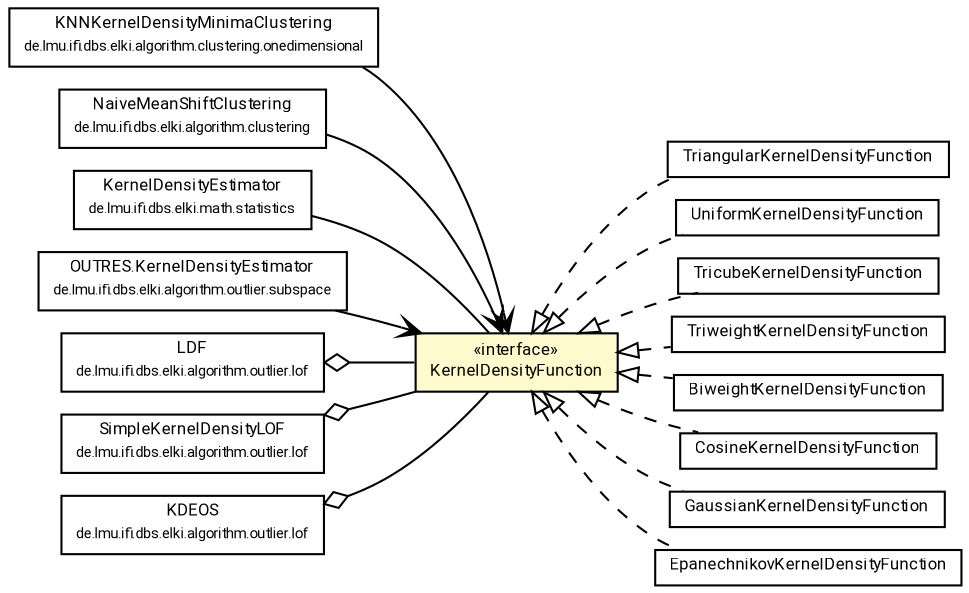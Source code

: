 #!/usr/local/bin/dot
#
# Class diagram 
# Generated by UMLGraph version R5_7_2-60-g0e99a6 (http://www.spinellis.gr/umlgraph/)
#

digraph G {
	graph [fontnames="svg"]
	edge [fontname="Roboto",fontsize=7,labelfontname="Roboto",labelfontsize=7,color="black"];
	node [fontname="Roboto",fontcolor="black",fontsize=8,shape=plaintext,margin=0,width=0,height=0];
	nodesep=0.15;
	ranksep=0.25;
	rankdir=LR;
	// de.lmu.ifi.dbs.elki.algorithm.clustering.onedimensional.KNNKernelDensityMinimaClustering<V extends de.lmu.ifi.dbs.elki.data.NumberVector>
	c5950377 [label=<<table title="de.lmu.ifi.dbs.elki.algorithm.clustering.onedimensional.KNNKernelDensityMinimaClustering" border="0" cellborder="1" cellspacing="0" cellpadding="2" href="../../../algorithm/clustering/onedimensional/KNNKernelDensityMinimaClustering.html" target="_parent">
		<tr><td><table border="0" cellspacing="0" cellpadding="1">
		<tr><td align="center" balign="center"> <font face="Roboto">KNNKernelDensityMinimaClustering</font> </td></tr>
		<tr><td align="center" balign="center"> <font face="Roboto" point-size="7.0">de.lmu.ifi.dbs.elki.algorithm.clustering.onedimensional</font> </td></tr>
		</table></td></tr>
		</table>>, URL="../../../algorithm/clustering/onedimensional/KNNKernelDensityMinimaClustering.html"];
	// de.lmu.ifi.dbs.elki.algorithm.clustering.NaiveMeanShiftClustering<V extends de.lmu.ifi.dbs.elki.data.NumberVector>
	c5950461 [label=<<table title="de.lmu.ifi.dbs.elki.algorithm.clustering.NaiveMeanShiftClustering" border="0" cellborder="1" cellspacing="0" cellpadding="2" href="../../../algorithm/clustering/NaiveMeanShiftClustering.html" target="_parent">
		<tr><td><table border="0" cellspacing="0" cellpadding="1">
		<tr><td align="center" balign="center"> <font face="Roboto">NaiveMeanShiftClustering</font> </td></tr>
		<tr><td align="center" balign="center"> <font face="Roboto" point-size="7.0">de.lmu.ifi.dbs.elki.algorithm.clustering</font> </td></tr>
		</table></td></tr>
		</table>>, URL="../../../algorithm/clustering/NaiveMeanShiftClustering.html"];
	// de.lmu.ifi.dbs.elki.math.statistics.kernelfunctions.TriangularKernelDensityFunction
	c5951090 [label=<<table title="de.lmu.ifi.dbs.elki.math.statistics.kernelfunctions.TriangularKernelDensityFunction" border="0" cellborder="1" cellspacing="0" cellpadding="2" href="TriangularKernelDensityFunction.html" target="_parent">
		<tr><td><table border="0" cellspacing="0" cellpadding="1">
		<tr><td align="center" balign="center"> <font face="Roboto">TriangularKernelDensityFunction</font> </td></tr>
		</table></td></tr>
		</table>>, URL="TriangularKernelDensityFunction.html"];
	// de.lmu.ifi.dbs.elki.math.statistics.kernelfunctions.UniformKernelDensityFunction
	c5951092 [label=<<table title="de.lmu.ifi.dbs.elki.math.statistics.kernelfunctions.UniformKernelDensityFunction" border="0" cellborder="1" cellspacing="0" cellpadding="2" href="UniformKernelDensityFunction.html" target="_parent">
		<tr><td><table border="0" cellspacing="0" cellpadding="1">
		<tr><td align="center" balign="center"> <font face="Roboto">UniformKernelDensityFunction</font> </td></tr>
		</table></td></tr>
		</table>>, URL="UniformKernelDensityFunction.html"];
	// de.lmu.ifi.dbs.elki.math.statistics.kernelfunctions.TricubeKernelDensityFunction
	c5951094 [label=<<table title="de.lmu.ifi.dbs.elki.math.statistics.kernelfunctions.TricubeKernelDensityFunction" border="0" cellborder="1" cellspacing="0" cellpadding="2" href="TricubeKernelDensityFunction.html" target="_parent">
		<tr><td><table border="0" cellspacing="0" cellpadding="1">
		<tr><td align="center" balign="center"> <font face="Roboto">TricubeKernelDensityFunction</font> </td></tr>
		</table></td></tr>
		</table>>, URL="TricubeKernelDensityFunction.html"];
	// de.lmu.ifi.dbs.elki.math.statistics.kernelfunctions.TriweightKernelDensityFunction
	c5951096 [label=<<table title="de.lmu.ifi.dbs.elki.math.statistics.kernelfunctions.TriweightKernelDensityFunction" border="0" cellborder="1" cellspacing="0" cellpadding="2" href="TriweightKernelDensityFunction.html" target="_parent">
		<tr><td><table border="0" cellspacing="0" cellpadding="1">
		<tr><td align="center" balign="center"> <font face="Roboto">TriweightKernelDensityFunction</font> </td></tr>
		</table></td></tr>
		</table>>, URL="TriweightKernelDensityFunction.html"];
	// de.lmu.ifi.dbs.elki.math.statistics.kernelfunctions.BiweightKernelDensityFunction
	c5951098 [label=<<table title="de.lmu.ifi.dbs.elki.math.statistics.kernelfunctions.BiweightKernelDensityFunction" border="0" cellborder="1" cellspacing="0" cellpadding="2" href="BiweightKernelDensityFunction.html" target="_parent">
		<tr><td><table border="0" cellspacing="0" cellpadding="1">
		<tr><td align="center" balign="center"> <font face="Roboto">BiweightKernelDensityFunction</font> </td></tr>
		</table></td></tr>
		</table>>, URL="BiweightKernelDensityFunction.html"];
	// de.lmu.ifi.dbs.elki.math.statistics.kernelfunctions.CosineKernelDensityFunction
	c5951100 [label=<<table title="de.lmu.ifi.dbs.elki.math.statistics.kernelfunctions.CosineKernelDensityFunction" border="0" cellborder="1" cellspacing="0" cellpadding="2" href="CosineKernelDensityFunction.html" target="_parent">
		<tr><td><table border="0" cellspacing="0" cellpadding="1">
		<tr><td align="center" balign="center"> <font face="Roboto">CosineKernelDensityFunction</font> </td></tr>
		</table></td></tr>
		</table>>, URL="CosineKernelDensityFunction.html"];
	// de.lmu.ifi.dbs.elki.math.statistics.kernelfunctions.GaussianKernelDensityFunction
	c5951102 [label=<<table title="de.lmu.ifi.dbs.elki.math.statistics.kernelfunctions.GaussianKernelDensityFunction" border="0" cellborder="1" cellspacing="0" cellpadding="2" href="GaussianKernelDensityFunction.html" target="_parent">
		<tr><td><table border="0" cellspacing="0" cellpadding="1">
		<tr><td align="center" balign="center"> <font face="Roboto">GaussianKernelDensityFunction</font> </td></tr>
		</table></td></tr>
		</table>>, URL="GaussianKernelDensityFunction.html"];
	// de.lmu.ifi.dbs.elki.math.statistics.kernelfunctions.KernelDensityFunction
	c5951104 [label=<<table title="de.lmu.ifi.dbs.elki.math.statistics.kernelfunctions.KernelDensityFunction" border="0" cellborder="1" cellspacing="0" cellpadding="2" bgcolor="lemonChiffon" href="KernelDensityFunction.html" target="_parent">
		<tr><td><table border="0" cellspacing="0" cellpadding="1">
		<tr><td align="center" balign="center"> &#171;interface&#187; </td></tr>
		<tr><td align="center" balign="center"> <font face="Roboto">KernelDensityFunction</font> </td></tr>
		</table></td></tr>
		</table>>, URL="KernelDensityFunction.html"];
	// de.lmu.ifi.dbs.elki.math.statistics.kernelfunctions.EpanechnikovKernelDensityFunction
	c5951105 [label=<<table title="de.lmu.ifi.dbs.elki.math.statistics.kernelfunctions.EpanechnikovKernelDensityFunction" border="0" cellborder="1" cellspacing="0" cellpadding="2" href="EpanechnikovKernelDensityFunction.html" target="_parent">
		<tr><td><table border="0" cellspacing="0" cellpadding="1">
		<tr><td align="center" balign="center"> <font face="Roboto">EpanechnikovKernelDensityFunction</font> </td></tr>
		</table></td></tr>
		</table>>, URL="EpanechnikovKernelDensityFunction.html"];
	// de.lmu.ifi.dbs.elki.math.statistics.KernelDensityEstimator
	c5951117 [label=<<table title="de.lmu.ifi.dbs.elki.math.statistics.KernelDensityEstimator" border="0" cellborder="1" cellspacing="0" cellpadding="2" href="../KernelDensityEstimator.html" target="_parent">
		<tr><td><table border="0" cellspacing="0" cellpadding="1">
		<tr><td align="center" balign="center"> <font face="Roboto">KernelDensityEstimator</font> </td></tr>
		<tr><td align="center" balign="center"> <font face="Roboto" point-size="7.0">de.lmu.ifi.dbs.elki.math.statistics</font> </td></tr>
		</table></td></tr>
		</table>>, URL="../KernelDensityEstimator.html"];
	// de.lmu.ifi.dbs.elki.algorithm.outlier.subspace.OUTRES.KernelDensityEstimator
	c5952501 [label=<<table title="de.lmu.ifi.dbs.elki.algorithm.outlier.subspace.OUTRES.KernelDensityEstimator" border="0" cellborder="1" cellspacing="0" cellpadding="2" href="../../../algorithm/outlier/subspace/OUTRES.KernelDensityEstimator.html" target="_parent">
		<tr><td><table border="0" cellspacing="0" cellpadding="1">
		<tr><td align="center" balign="center"> <font face="Roboto">OUTRES.KernelDensityEstimator</font> </td></tr>
		<tr><td align="center" balign="center"> <font face="Roboto" point-size="7.0">de.lmu.ifi.dbs.elki.algorithm.outlier.subspace</font> </td></tr>
		</table></td></tr>
		</table>>, URL="../../../algorithm/outlier/subspace/OUTRES.KernelDensityEstimator.html"];
	// de.lmu.ifi.dbs.elki.algorithm.outlier.lof.LDF<O extends de.lmu.ifi.dbs.elki.data.NumberVector>
	c5952520 [label=<<table title="de.lmu.ifi.dbs.elki.algorithm.outlier.lof.LDF" border="0" cellborder="1" cellspacing="0" cellpadding="2" href="../../../algorithm/outlier/lof/LDF.html" target="_parent">
		<tr><td><table border="0" cellspacing="0" cellpadding="1">
		<tr><td align="center" balign="center"> <font face="Roboto">LDF</font> </td></tr>
		<tr><td align="center" balign="center"> <font face="Roboto" point-size="7.0">de.lmu.ifi.dbs.elki.algorithm.outlier.lof</font> </td></tr>
		</table></td></tr>
		</table>>, URL="../../../algorithm/outlier/lof/LDF.html"];
	// de.lmu.ifi.dbs.elki.algorithm.outlier.lof.SimpleKernelDensityLOF<O extends de.lmu.ifi.dbs.elki.data.NumberVector>
	c5952522 [label=<<table title="de.lmu.ifi.dbs.elki.algorithm.outlier.lof.SimpleKernelDensityLOF" border="0" cellborder="1" cellspacing="0" cellpadding="2" href="../../../algorithm/outlier/lof/SimpleKernelDensityLOF.html" target="_parent">
		<tr><td><table border="0" cellspacing="0" cellpadding="1">
		<tr><td align="center" balign="center"> <font face="Roboto">SimpleKernelDensityLOF</font> </td></tr>
		<tr><td align="center" balign="center"> <font face="Roboto" point-size="7.0">de.lmu.ifi.dbs.elki.algorithm.outlier.lof</font> </td></tr>
		</table></td></tr>
		</table>>, URL="../../../algorithm/outlier/lof/SimpleKernelDensityLOF.html"];
	// de.lmu.ifi.dbs.elki.algorithm.outlier.lof.KDEOS<O>
	c5952543 [label=<<table title="de.lmu.ifi.dbs.elki.algorithm.outlier.lof.KDEOS" border="0" cellborder="1" cellspacing="0" cellpadding="2" href="../../../algorithm/outlier/lof/KDEOS.html" target="_parent">
		<tr><td><table border="0" cellspacing="0" cellpadding="1">
		<tr><td align="center" balign="center"> <font face="Roboto">KDEOS</font> </td></tr>
		<tr><td align="center" balign="center"> <font face="Roboto" point-size="7.0">de.lmu.ifi.dbs.elki.algorithm.outlier.lof</font> </td></tr>
		</table></td></tr>
		</table>>, URL="../../../algorithm/outlier/lof/KDEOS.html"];
	// de.lmu.ifi.dbs.elki.math.statistics.kernelfunctions.TriangularKernelDensityFunction implements de.lmu.ifi.dbs.elki.math.statistics.kernelfunctions.KernelDensityFunction
	c5951104 -> c5951090 [arrowtail=empty,style=dashed,dir=back,weight=9];
	// de.lmu.ifi.dbs.elki.math.statistics.kernelfunctions.UniformKernelDensityFunction implements de.lmu.ifi.dbs.elki.math.statistics.kernelfunctions.KernelDensityFunction
	c5951104 -> c5951092 [arrowtail=empty,style=dashed,dir=back,weight=9];
	// de.lmu.ifi.dbs.elki.math.statistics.kernelfunctions.TricubeKernelDensityFunction implements de.lmu.ifi.dbs.elki.math.statistics.kernelfunctions.KernelDensityFunction
	c5951104 -> c5951094 [arrowtail=empty,style=dashed,dir=back,weight=9];
	// de.lmu.ifi.dbs.elki.math.statistics.kernelfunctions.TriweightKernelDensityFunction implements de.lmu.ifi.dbs.elki.math.statistics.kernelfunctions.KernelDensityFunction
	c5951104 -> c5951096 [arrowtail=empty,style=dashed,dir=back,weight=9];
	// de.lmu.ifi.dbs.elki.math.statistics.kernelfunctions.BiweightKernelDensityFunction implements de.lmu.ifi.dbs.elki.math.statistics.kernelfunctions.KernelDensityFunction
	c5951104 -> c5951098 [arrowtail=empty,style=dashed,dir=back,weight=9];
	// de.lmu.ifi.dbs.elki.math.statistics.kernelfunctions.CosineKernelDensityFunction implements de.lmu.ifi.dbs.elki.math.statistics.kernelfunctions.KernelDensityFunction
	c5951104 -> c5951100 [arrowtail=empty,style=dashed,dir=back,weight=9];
	// de.lmu.ifi.dbs.elki.math.statistics.kernelfunctions.GaussianKernelDensityFunction implements de.lmu.ifi.dbs.elki.math.statistics.kernelfunctions.KernelDensityFunction
	c5951104 -> c5951102 [arrowtail=empty,style=dashed,dir=back,weight=9];
	// de.lmu.ifi.dbs.elki.math.statistics.kernelfunctions.EpanechnikovKernelDensityFunction implements de.lmu.ifi.dbs.elki.math.statistics.kernelfunctions.KernelDensityFunction
	c5951104 -> c5951105 [arrowtail=empty,style=dashed,dir=back,weight=9];
	// de.lmu.ifi.dbs.elki.math.statistics.KernelDensityEstimator assoc de.lmu.ifi.dbs.elki.math.statistics.kernelfunctions.KernelDensityFunction
	c5951117 -> c5951104 [arrowhead=none,weight=2];
	// de.lmu.ifi.dbs.elki.algorithm.outlier.lof.LDF<O extends de.lmu.ifi.dbs.elki.data.NumberVector> has de.lmu.ifi.dbs.elki.math.statistics.kernelfunctions.KernelDensityFunction
	c5952520 -> c5951104 [arrowhead=none,arrowtail=ediamond,dir=back,weight=4];
	// de.lmu.ifi.dbs.elki.algorithm.outlier.lof.SimpleKernelDensityLOF<O extends de.lmu.ifi.dbs.elki.data.NumberVector> has de.lmu.ifi.dbs.elki.math.statistics.kernelfunctions.KernelDensityFunction
	c5952522 -> c5951104 [arrowhead=none,arrowtail=ediamond,dir=back,weight=4];
	// de.lmu.ifi.dbs.elki.algorithm.outlier.lof.KDEOS<O> has de.lmu.ifi.dbs.elki.math.statistics.kernelfunctions.KernelDensityFunction
	c5952543 -> c5951104 [arrowhead=none,arrowtail=ediamond,dir=back,weight=4];
	// de.lmu.ifi.dbs.elki.algorithm.clustering.onedimensional.KNNKernelDensityMinimaClustering<V extends de.lmu.ifi.dbs.elki.data.NumberVector> navassoc de.lmu.ifi.dbs.elki.math.statistics.kernelfunctions.KernelDensityFunction
	c5950377 -> c5951104 [arrowhead=open,weight=1];
	// de.lmu.ifi.dbs.elki.algorithm.clustering.NaiveMeanShiftClustering<V extends de.lmu.ifi.dbs.elki.data.NumberVector> navassoc de.lmu.ifi.dbs.elki.math.statistics.kernelfunctions.KernelDensityFunction
	c5950461 -> c5951104 [arrowhead=open,weight=1];
	// de.lmu.ifi.dbs.elki.algorithm.outlier.subspace.OUTRES.KernelDensityEstimator navassoc de.lmu.ifi.dbs.elki.math.statistics.kernelfunctions.KernelDensityFunction
	c5952501 -> c5951104 [arrowhead=open,weight=1];
}

